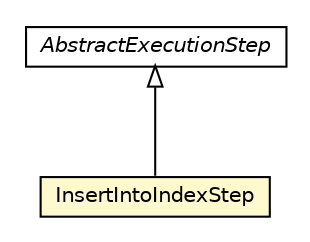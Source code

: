 #!/usr/local/bin/dot
#
# Class diagram 
# Generated by UMLGraph version R5_6-24-gf6e263 (http://www.umlgraph.org/)
#

digraph G {
	edge [fontname="Helvetica",fontsize=10,labelfontname="Helvetica",labelfontsize=10];
	node [fontname="Helvetica",fontsize=10,shape=plaintext];
	nodesep=0.25;
	ranksep=0.5;
	// com.orientechnologies.orient.core.sql.executor.AbstractExecutionStep
	c1248780 [label=<<table title="com.orientechnologies.orient.core.sql.executor.AbstractExecutionStep" border="0" cellborder="1" cellspacing="0" cellpadding="2" port="p" href="./AbstractExecutionStep.html">
		<tr><td><table border="0" cellspacing="0" cellpadding="1">
<tr><td align="center" balign="center"><font face="Helvetica-Oblique"> AbstractExecutionStep </font></td></tr>
		</table></td></tr>
		</table>>, URL="./AbstractExecutionStep.html", fontname="Helvetica", fontcolor="black", fontsize=10.0];
	// com.orientechnologies.orient.core.sql.executor.InsertIntoIndexStep
	c1248872 [label=<<table title="com.orientechnologies.orient.core.sql.executor.InsertIntoIndexStep" border="0" cellborder="1" cellspacing="0" cellpadding="2" port="p" bgcolor="lemonChiffon" href="./InsertIntoIndexStep.html">
		<tr><td><table border="0" cellspacing="0" cellpadding="1">
<tr><td align="center" balign="center"> InsertIntoIndexStep </td></tr>
		</table></td></tr>
		</table>>, URL="./InsertIntoIndexStep.html", fontname="Helvetica", fontcolor="black", fontsize=10.0];
	//com.orientechnologies.orient.core.sql.executor.InsertIntoIndexStep extends com.orientechnologies.orient.core.sql.executor.AbstractExecutionStep
	c1248780:p -> c1248872:p [dir=back,arrowtail=empty];
}

